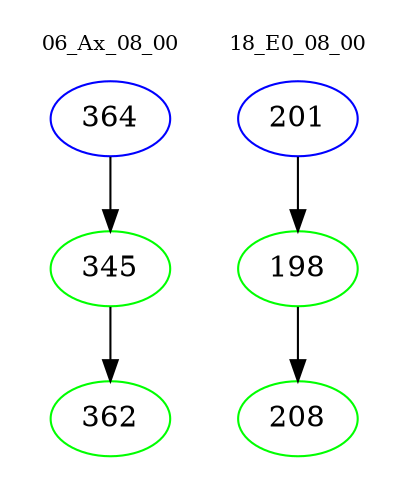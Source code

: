 digraph{
subgraph cluster_0 {
color = white
label = "06_Ax_08_00";
fontsize=10;
T0_364 [label="364", color="blue"]
T0_364 -> T0_345 [color="black"]
T0_345 [label="345", color="green"]
T0_345 -> T0_362 [color="black"]
T0_362 [label="362", color="green"]
}
subgraph cluster_1 {
color = white
label = "18_E0_08_00";
fontsize=10;
T1_201 [label="201", color="blue"]
T1_201 -> T1_198 [color="black"]
T1_198 [label="198", color="green"]
T1_198 -> T1_208 [color="black"]
T1_208 [label="208", color="green"]
}
}
